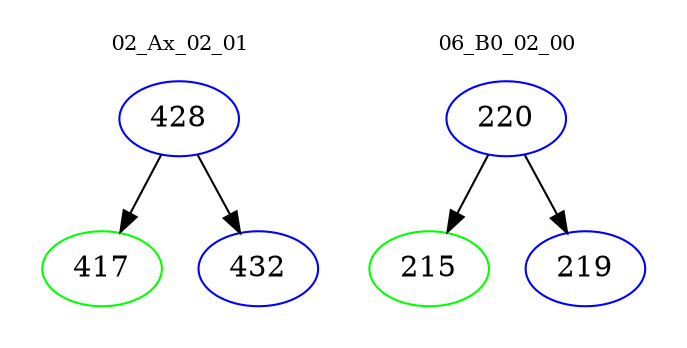 digraph{
subgraph cluster_0 {
color = white
label = "02_Ax_02_01";
fontsize=10;
T0_428 [label="428", color="blue"]
T0_428 -> T0_417 [color="black"]
T0_417 [label="417", color="green"]
T0_428 -> T0_432 [color="black"]
T0_432 [label="432", color="blue"]
}
subgraph cluster_1 {
color = white
label = "06_B0_02_00";
fontsize=10;
T1_220 [label="220", color="blue"]
T1_220 -> T1_215 [color="black"]
T1_215 [label="215", color="green"]
T1_220 -> T1_219 [color="black"]
T1_219 [label="219", color="blue"]
}
}
